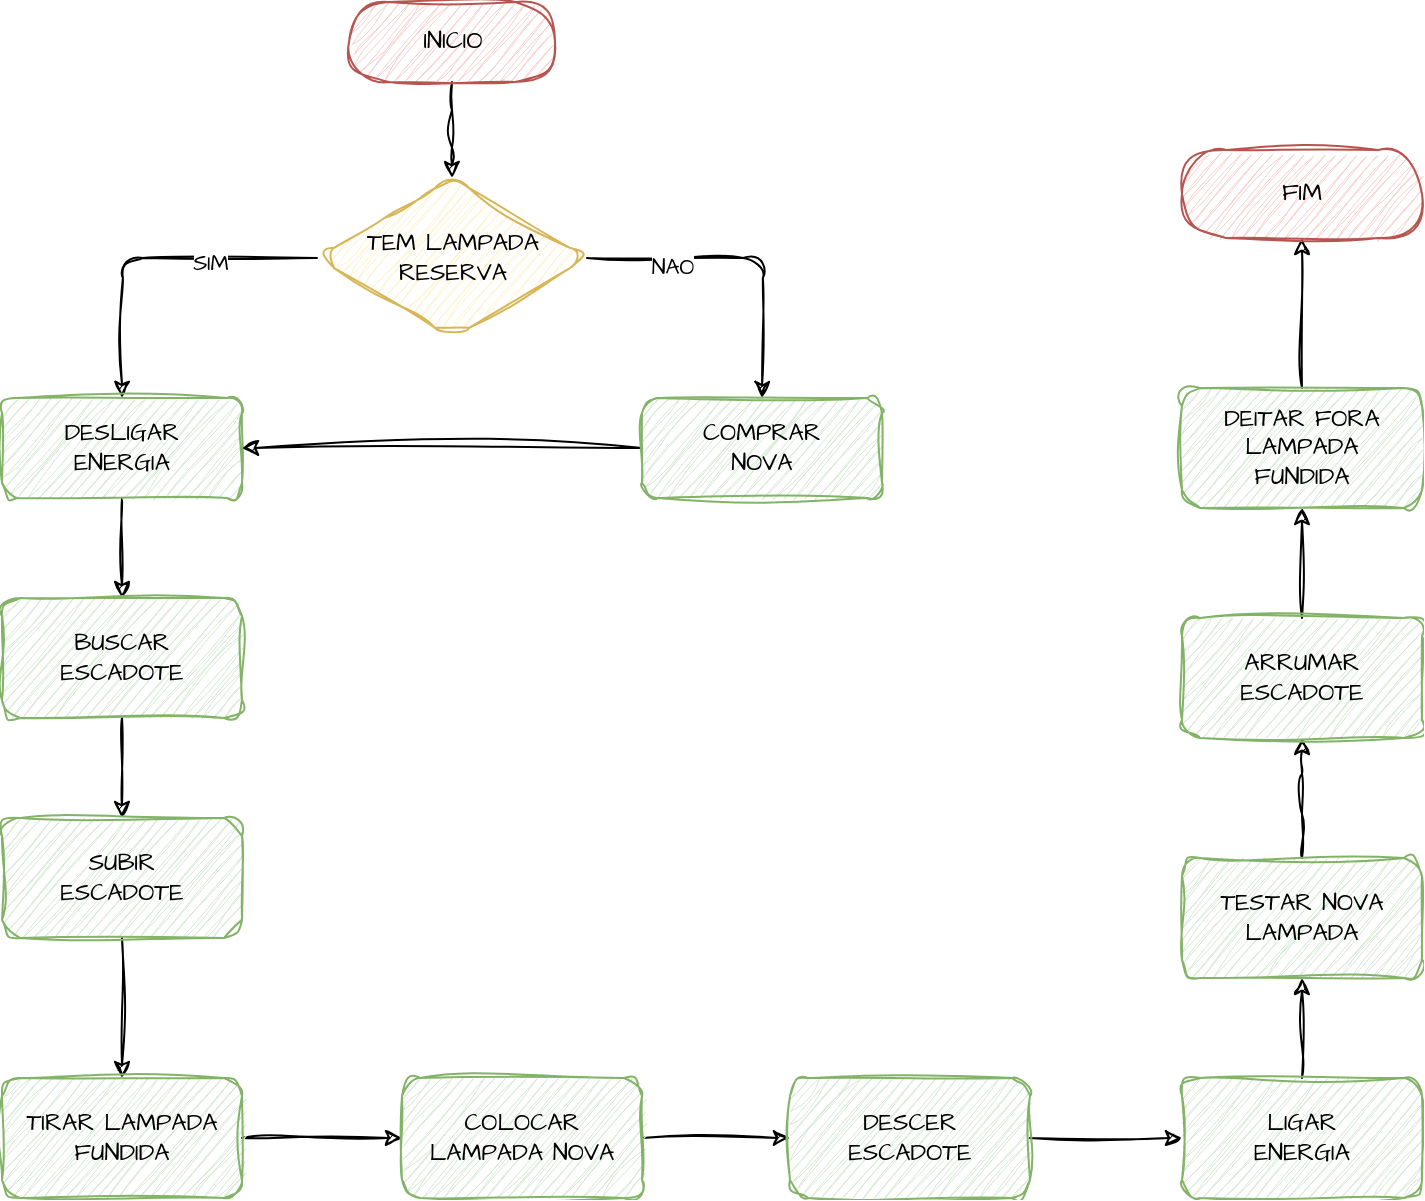 <mxfile version="24.0.7" type="device" pages="2">
  <diagram id="3MbVcxCJlUO6gwdXe_xb" name="exercicio_01">
    <mxGraphModel dx="2037" dy="777" grid="0" gridSize="10" guides="1" tooltips="1" connect="1" arrows="1" fold="1" page="1" pageScale="1" pageWidth="827" pageHeight="1169" math="0" shadow="0">
      <root>
        <mxCell id="0" />
        <mxCell id="1" parent="0" />
        <mxCell id="paWrOLZTndfC1H_Ywu74-3" style="edgeStyle=orthogonalEdgeStyle;rounded=1;sketch=1;hachureGap=4;jiggle=2;curveFitting=1;orthogonalLoop=1;jettySize=auto;html=1;fontFamily=Architects Daughter;fontSource=https%3A%2F%2Ffonts.googleapis.com%2Fcss%3Ffamily%3DArchitects%2BDaughter;" parent="1" source="paWrOLZTndfC1H_Ywu74-2" edge="1">
          <mxGeometry relative="1" as="geometry">
            <mxPoint x="272" y="172" as="targetPoint" />
          </mxGeometry>
        </mxCell>
        <mxCell id="paWrOLZTndfC1H_Ywu74-2" value="INICIO" style="rounded=1;whiteSpace=wrap;html=1;sketch=1;hachureGap=4;jiggle=2;curveFitting=1;fontFamily=Architects Daughter;fontSource=https%3A%2F%2Ffonts.googleapis.com%2Fcss%3Ffamily%3DArchitects%2BDaughter;fillColor=#f8cecc;strokeColor=#b85450;arcSize=50;" parent="1" vertex="1">
          <mxGeometry x="220.5" y="84" width="103" height="40" as="geometry" />
        </mxCell>
        <mxCell id="paWrOLZTndfC1H_Ywu74-6" style="edgeStyle=orthogonalEdgeStyle;rounded=1;sketch=1;hachureGap=4;jiggle=2;curveFitting=1;orthogonalLoop=1;jettySize=auto;html=1;fontFamily=Architects Daughter;fontSource=https%3A%2F%2Ffonts.googleapis.com%2Fcss%3Ffamily%3DArchitects%2BDaughter;" parent="1" source="paWrOLZTndfC1H_Ywu74-5" edge="1">
          <mxGeometry relative="1" as="geometry">
            <mxPoint x="107" y="282" as="targetPoint" />
          </mxGeometry>
        </mxCell>
        <mxCell id="paWrOLZTndfC1H_Ywu74-7" value="SIM" style="edgeLabel;html=1;align=center;verticalAlign=middle;resizable=0;points=[];sketch=1;hachureGap=4;jiggle=2;curveFitting=1;fontFamily=Architects Daughter;fontSource=https%3A%2F%2Ffonts.googleapis.com%2Fcss%3Ffamily%3DArchitects%2BDaughter;rounded=1;" parent="paWrOLZTndfC1H_Ywu74-6" vertex="1" connectable="0">
          <mxGeometry x="-0.359" y="2" relative="1" as="geometry">
            <mxPoint as="offset" />
          </mxGeometry>
        </mxCell>
        <mxCell id="paWrOLZTndfC1H_Ywu74-8" style="edgeStyle=orthogonalEdgeStyle;rounded=1;sketch=1;hachureGap=4;jiggle=2;curveFitting=1;orthogonalLoop=1;jettySize=auto;html=1;fontFamily=Architects Daughter;fontSource=https%3A%2F%2Ffonts.googleapis.com%2Fcss%3Ffamily%3DArchitects%2BDaughter;" parent="1" source="paWrOLZTndfC1H_Ywu74-5" edge="1">
          <mxGeometry relative="1" as="geometry">
            <mxPoint x="427" y="282" as="targetPoint" />
          </mxGeometry>
        </mxCell>
        <mxCell id="paWrOLZTndfC1H_Ywu74-9" value="NAO" style="edgeLabel;html=1;align=center;verticalAlign=middle;resizable=0;points=[];sketch=1;hachureGap=4;jiggle=2;curveFitting=1;fontFamily=Architects Daughter;fontSource=https%3A%2F%2Ffonts.googleapis.com%2Fcss%3Ffamily%3DArchitects%2BDaughter;rounded=1;" parent="paWrOLZTndfC1H_Ywu74-8" vertex="1" connectable="0">
          <mxGeometry x="-0.462" y="-4" relative="1" as="geometry">
            <mxPoint as="offset" />
          </mxGeometry>
        </mxCell>
        <mxCell id="paWrOLZTndfC1H_Ywu74-5" value="TEM LAMPADA&lt;div&gt;RESERVA&lt;/div&gt;" style="rhombus;whiteSpace=wrap;html=1;sketch=1;hachureGap=4;jiggle=2;curveFitting=1;fontFamily=Architects Daughter;fontSource=https%3A%2F%2Ffonts.googleapis.com%2Fcss%3Ffamily%3DArchitects%2BDaughter;fillColor=#fff2cc;strokeColor=#d6b656;rounded=1;" parent="1" vertex="1">
          <mxGeometry x="204.5" y="172" width="135" height="80" as="geometry" />
        </mxCell>
        <mxCell id="paWrOLZTndfC1H_Ywu74-13" style="edgeStyle=orthogonalEdgeStyle;rounded=1;sketch=1;hachureGap=4;jiggle=2;curveFitting=1;orthogonalLoop=1;jettySize=auto;html=1;entryX=0.5;entryY=0;entryDx=0;entryDy=0;fontFamily=Architects Daughter;fontSource=https%3A%2F%2Ffonts.googleapis.com%2Fcss%3Ffamily%3DArchitects%2BDaughter;" parent="1" source="paWrOLZTndfC1H_Ywu74-10" target="paWrOLZTndfC1H_Ywu74-12" edge="1">
          <mxGeometry relative="1" as="geometry" />
        </mxCell>
        <mxCell id="paWrOLZTndfC1H_Ywu74-10" value="DESLIGAR&lt;div&gt;ENERGIA&lt;/div&gt;" style="rounded=1;whiteSpace=wrap;html=1;sketch=1;hachureGap=4;jiggle=2;curveFitting=1;fontFamily=Architects Daughter;fontSource=https%3A%2F%2Ffonts.googleapis.com%2Fcss%3Ffamily%3DArchitects%2BDaughter;fillColor=#d5e8d4;strokeColor=#82b366;" parent="1" vertex="1">
          <mxGeometry x="47" y="282" width="120" height="50" as="geometry" />
        </mxCell>
        <mxCell id="paWrOLZTndfC1H_Ywu74-20" style="edgeStyle=orthogonalEdgeStyle;rounded=1;sketch=1;hachureGap=4;jiggle=2;curveFitting=1;orthogonalLoop=1;jettySize=auto;html=1;fontFamily=Architects Daughter;fontSource=https%3A%2F%2Ffonts.googleapis.com%2Fcss%3Ffamily%3DArchitects%2BDaughter;" parent="1" source="paWrOLZTndfC1H_Ywu74-11" target="paWrOLZTndfC1H_Ywu74-10" edge="1">
          <mxGeometry relative="1" as="geometry" />
        </mxCell>
        <mxCell id="paWrOLZTndfC1H_Ywu74-11" value="COMPRAR&lt;div&gt;NOVA&lt;/div&gt;" style="rounded=1;whiteSpace=wrap;html=1;sketch=1;hachureGap=4;jiggle=2;curveFitting=1;fontFamily=Architects Daughter;fontSource=https%3A%2F%2Ffonts.googleapis.com%2Fcss%3Ffamily%3DArchitects%2BDaughter;fillColor=#d5e8d4;strokeColor=#82b366;" parent="1" vertex="1">
          <mxGeometry x="367" y="282" width="120" height="50" as="geometry" />
        </mxCell>
        <mxCell id="paWrOLZTndfC1H_Ywu74-14" style="edgeStyle=orthogonalEdgeStyle;rounded=1;sketch=1;hachureGap=4;jiggle=2;curveFitting=1;orthogonalLoop=1;jettySize=auto;html=1;fontFamily=Architects Daughter;fontSource=https%3A%2F%2Ffonts.googleapis.com%2Fcss%3Ffamily%3DArchitects%2BDaughter;entryX=0.5;entryY=0;entryDx=0;entryDy=0;" parent="1" source="paWrOLZTndfC1H_Ywu74-12" target="paWrOLZTndfC1H_Ywu74-15" edge="1">
          <mxGeometry relative="1" as="geometry">
            <mxPoint x="257" y="412" as="targetPoint" />
          </mxGeometry>
        </mxCell>
        <mxCell id="paWrOLZTndfC1H_Ywu74-12" value="BUSCAR&lt;div&gt;ESCADOTE&lt;/div&gt;" style="rounded=1;whiteSpace=wrap;html=1;sketch=1;hachureGap=4;jiggle=2;curveFitting=1;fontFamily=Architects Daughter;fontSource=https%3A%2F%2Ffonts.googleapis.com%2Fcss%3Ffamily%3DArchitects%2BDaughter;fillColor=#d5e8d4;strokeColor=#82b366;" parent="1" vertex="1">
          <mxGeometry x="47" y="382" width="120" height="60" as="geometry" />
        </mxCell>
        <mxCell id="0mIyokHbk06-s6VPJuHH-2" style="edgeStyle=orthogonalEdgeStyle;rounded=1;sketch=1;hachureGap=4;jiggle=2;curveFitting=1;orthogonalLoop=1;jettySize=auto;html=1;exitX=0.5;exitY=1;exitDx=0;exitDy=0;fontFamily=Architects Daughter;fontSource=https%3A%2F%2Ffonts.googleapis.com%2Fcss%3Ffamily%3DArchitects%2BDaughter;" parent="1" source="paWrOLZTndfC1H_Ywu74-15" target="paWrOLZTndfC1H_Ywu74-17" edge="1">
          <mxGeometry relative="1" as="geometry" />
        </mxCell>
        <mxCell id="paWrOLZTndfC1H_Ywu74-15" value="SUBIR&lt;div&gt;ESCADOTE&lt;/div&gt;" style="rounded=1;whiteSpace=wrap;html=1;sketch=1;hachureGap=4;jiggle=2;curveFitting=1;fontFamily=Architects Daughter;fontSource=https%3A%2F%2Ffonts.googleapis.com%2Fcss%3Ffamily%3DArchitects%2BDaughter;fillColor=#d5e8d4;strokeColor=#82b366;" parent="1" vertex="1">
          <mxGeometry x="47" y="492" width="120" height="60" as="geometry" />
        </mxCell>
        <mxCell id="paWrOLZTndfC1H_Ywu74-21" style="edgeStyle=orthogonalEdgeStyle;rounded=1;sketch=1;hachureGap=4;jiggle=2;curveFitting=1;orthogonalLoop=1;jettySize=auto;html=1;entryX=0;entryY=0.5;entryDx=0;entryDy=0;fontFamily=Architects Daughter;fontSource=https%3A%2F%2Ffonts.googleapis.com%2Fcss%3Ffamily%3DArchitects%2BDaughter;" parent="1" source="paWrOLZTndfC1H_Ywu74-17" target="paWrOLZTndfC1H_Ywu74-19" edge="1">
          <mxGeometry relative="1" as="geometry" />
        </mxCell>
        <mxCell id="paWrOLZTndfC1H_Ywu74-17" value="TIRAR LAMPADA&lt;div&gt;FUNDIDA&lt;/div&gt;" style="rounded=1;whiteSpace=wrap;html=1;sketch=1;hachureGap=4;jiggle=2;curveFitting=1;fontFamily=Architects Daughter;fontSource=https%3A%2F%2Ffonts.googleapis.com%2Fcss%3Ffamily%3DArchitects%2BDaughter;fillColor=#d5e8d4;strokeColor=#82b366;" parent="1" vertex="1">
          <mxGeometry x="47" y="622" width="120" height="60" as="geometry" />
        </mxCell>
        <mxCell id="paWrOLZTndfC1H_Ywu74-24" style="edgeStyle=orthogonalEdgeStyle;rounded=1;sketch=1;hachureGap=4;jiggle=2;curveFitting=1;orthogonalLoop=1;jettySize=auto;html=1;exitX=1;exitY=0.5;exitDx=0;exitDy=0;fontFamily=Architects Daughter;fontSource=https%3A%2F%2Ffonts.googleapis.com%2Fcss%3Ffamily%3DArchitects%2BDaughter;" parent="1" source="paWrOLZTndfC1H_Ywu74-19" target="paWrOLZTndfC1H_Ywu74-23" edge="1">
          <mxGeometry relative="1" as="geometry" />
        </mxCell>
        <mxCell id="paWrOLZTndfC1H_Ywu74-19" value="COLOCAR&lt;div&gt;LAMPADA NOVA&lt;/div&gt;" style="rounded=1;whiteSpace=wrap;html=1;sketch=1;hachureGap=4;jiggle=2;curveFitting=1;fontFamily=Architects Daughter;fontSource=https%3A%2F%2Ffonts.googleapis.com%2Fcss%3Ffamily%3DArchitects%2BDaughter;fillColor=#d5e8d4;strokeColor=#82b366;" parent="1" vertex="1">
          <mxGeometry x="247" y="622" width="120" height="60" as="geometry" />
        </mxCell>
        <mxCell id="paWrOLZTndfC1H_Ywu74-26" value="" style="edgeStyle=orthogonalEdgeStyle;rounded=1;sketch=1;hachureGap=4;jiggle=2;curveFitting=1;orthogonalLoop=1;jettySize=auto;html=1;fontFamily=Architects Daughter;fontSource=https%3A%2F%2Ffonts.googleapis.com%2Fcss%3Ffamily%3DArchitects%2BDaughter;" parent="1" source="paWrOLZTndfC1H_Ywu74-23" target="paWrOLZTndfC1H_Ywu74-25" edge="1">
          <mxGeometry relative="1" as="geometry" />
        </mxCell>
        <mxCell id="paWrOLZTndfC1H_Ywu74-23" value="DESCER&lt;div&gt;ESCADOTE&lt;/div&gt;" style="rounded=1;whiteSpace=wrap;html=1;sketch=1;hachureGap=4;jiggle=2;curveFitting=1;fontFamily=Architects Daughter;fontSource=https%3A%2F%2Ffonts.googleapis.com%2Fcss%3Ffamily%3DArchitects%2BDaughter;fillColor=#d5e8d4;strokeColor=#82b366;" parent="1" vertex="1">
          <mxGeometry x="441" y="622" width="120" height="60" as="geometry" />
        </mxCell>
        <mxCell id="paWrOLZTndfC1H_Ywu74-30" value="" style="edgeStyle=orthogonalEdgeStyle;rounded=1;sketch=1;hachureGap=4;jiggle=2;curveFitting=1;orthogonalLoop=1;jettySize=auto;html=1;fontFamily=Architects Daughter;fontSource=https%3A%2F%2Ffonts.googleapis.com%2Fcss%3Ffamily%3DArchitects%2BDaughter;" parent="1" source="paWrOLZTndfC1H_Ywu74-25" target="paWrOLZTndfC1H_Ywu74-29" edge="1">
          <mxGeometry relative="1" as="geometry" />
        </mxCell>
        <mxCell id="paWrOLZTndfC1H_Ywu74-25" value="LIGAR&lt;div&gt;ENERGIA&lt;/div&gt;" style="rounded=1;whiteSpace=wrap;html=1;sketch=1;hachureGap=4;jiggle=2;curveFitting=1;fontFamily=Architects Daughter;fontSource=https%3A%2F%2Ffonts.googleapis.com%2Fcss%3Ffamily%3DArchitects%2BDaughter;fillColor=#d5e8d4;strokeColor=#82b366;" parent="1" vertex="1">
          <mxGeometry x="637" y="622" width="120" height="60" as="geometry" />
        </mxCell>
        <mxCell id="paWrOLZTndfC1H_Ywu74-32" value="" style="edgeStyle=orthogonalEdgeStyle;rounded=1;sketch=1;hachureGap=4;jiggle=2;curveFitting=1;orthogonalLoop=1;jettySize=auto;html=1;fontFamily=Architects Daughter;fontSource=https%3A%2F%2Ffonts.googleapis.com%2Fcss%3Ffamily%3DArchitects%2BDaughter;" parent="1" source="paWrOLZTndfC1H_Ywu74-29" target="paWrOLZTndfC1H_Ywu74-31" edge="1">
          <mxGeometry relative="1" as="geometry">
            <Array as="points">
              <mxPoint x="697" y="480" />
              <mxPoint x="697" y="480" />
            </Array>
          </mxGeometry>
        </mxCell>
        <mxCell id="paWrOLZTndfC1H_Ywu74-29" value="TESTAR NOVA&lt;div&gt;LAMPADA&lt;/div&gt;" style="rounded=1;whiteSpace=wrap;html=1;fontFamily=Architects Daughter;sketch=1;hachureGap=4;jiggle=2;curveFitting=1;fontSource=https%3A%2F%2Ffonts.googleapis.com%2Fcss%3Ffamily%3DArchitects%2BDaughter;fillColor=#d5e8d4;strokeColor=#82b366;" parent="1" vertex="1">
          <mxGeometry x="637" y="512" width="120" height="60" as="geometry" />
        </mxCell>
        <mxCell id="paWrOLZTndfC1H_Ywu74-34" value="" style="edgeStyle=orthogonalEdgeStyle;rounded=1;sketch=1;hachureGap=4;jiggle=2;curveFitting=1;orthogonalLoop=1;jettySize=auto;html=1;fontFamily=Architects Daughter;fontSource=https%3A%2F%2Ffonts.googleapis.com%2Fcss%3Ffamily%3DArchitects%2BDaughter;" parent="1" source="paWrOLZTndfC1H_Ywu74-31" target="paWrOLZTndfC1H_Ywu74-33" edge="1">
          <mxGeometry relative="1" as="geometry" />
        </mxCell>
        <mxCell id="paWrOLZTndfC1H_Ywu74-31" value="ARRUMAR&lt;div&gt;ESCADOTE&lt;/div&gt;" style="whiteSpace=wrap;html=1;fontFamily=Architects Daughter;rounded=1;sketch=1;hachureGap=4;jiggle=2;curveFitting=1;fontSource=https%3A%2F%2Ffonts.googleapis.com%2Fcss%3Ffamily%3DArchitects%2BDaughter;fillColor=#d5e8d4;strokeColor=#82b366;" parent="1" vertex="1">
          <mxGeometry x="637" y="392" width="120" height="60" as="geometry" />
        </mxCell>
        <mxCell id="IjfNEAZrgRa_BTIZ04Cw-1" style="edgeStyle=orthogonalEdgeStyle;rounded=1;sketch=1;hachureGap=4;jiggle=2;curveFitting=1;orthogonalLoop=1;jettySize=auto;html=1;exitX=0.5;exitY=0;exitDx=0;exitDy=0;fontFamily=Architects Daughter;fontSource=https%3A%2F%2Ffonts.googleapis.com%2Fcss%3Ffamily%3DArchitects%2BDaughter;" edge="1" parent="1" source="paWrOLZTndfC1H_Ywu74-33" target="paWrOLZTndfC1H_Ywu74-37">
          <mxGeometry relative="1" as="geometry" />
        </mxCell>
        <mxCell id="paWrOLZTndfC1H_Ywu74-33" value="DEITAR FORA&lt;div&gt;LAMPADA&lt;/div&gt;&lt;div&gt;FUNDIDA&lt;/div&gt;" style="whiteSpace=wrap;html=1;fontFamily=Architects Daughter;rounded=1;sketch=1;hachureGap=4;jiggle=2;curveFitting=1;fontSource=https%3A%2F%2Ffonts.googleapis.com%2Fcss%3Ffamily%3DArchitects%2BDaughter;fillColor=#d5e8d4;strokeColor=#82b366;" parent="1" vertex="1">
          <mxGeometry x="637" y="277" width="120" height="60" as="geometry" />
        </mxCell>
        <mxCell id="paWrOLZTndfC1H_Ywu74-37" value="FIM" style="rounded=1;whiteSpace=wrap;html=1;sketch=1;hachureGap=4;jiggle=2;curveFitting=1;fontFamily=Architects Daughter;fontSource=https%3A%2F%2Ffonts.googleapis.com%2Fcss%3Ffamily%3DArchitects%2BDaughter;fillColor=#f8cecc;strokeColor=#b85450;arcSize=50;" parent="1" vertex="1">
          <mxGeometry x="637" y="158" width="120" height="44" as="geometry" />
        </mxCell>
      </root>
    </mxGraphModel>
  </diagram>
  <diagram id="XmmUoNvX_PmAjyYb0jQH" name="exercicio_02">
    <mxGraphModel dx="2569" dy="980" grid="0" gridSize="10" guides="1" tooltips="1" connect="1" arrows="1" fold="1" page="1" pageScale="1" pageWidth="827" pageHeight="1169" math="0" shadow="0">
      <root>
        <mxCell id="0" />
        <mxCell id="1" parent="0" />
        <mxCell id="_GzNo9FBvQcogXfoFiyK-5" value="" style="edgeStyle=orthogonalEdgeStyle;rounded=1;sketch=1;hachureGap=4;jiggle=2;curveFitting=1;orthogonalLoop=1;jettySize=auto;html=1;fontFamily=Architects Daughter;fontSource=https%3A%2F%2Ffonts.googleapis.com%2Fcss%3Ffamily%3DArchitects%2BDaughter;" parent="1" source="_GzNo9FBvQcogXfoFiyK-1" edge="1">
          <mxGeometry relative="1" as="geometry">
            <mxPoint x="295" y="130" as="targetPoint" />
          </mxGeometry>
        </mxCell>
        <mxCell id="_GzNo9FBvQcogXfoFiyK-1" value="INICIO" style="rounded=1;whiteSpace=wrap;html=1;sketch=1;hachureGap=4;jiggle=2;curveFitting=1;fontFamily=Architects Daughter;fontSource=https%3A%2F%2Ffonts.googleapis.com%2Fcss%3Ffamily%3DArchitects%2BDaughter;fillColor=#f8cecc;strokeColor=#b85450;arcSize=50;" parent="1" vertex="1">
          <mxGeometry x="240" y="37" width="110" height="40" as="geometry" />
        </mxCell>
        <mxCell id="_GzNo9FBvQcogXfoFiyK-9" value="SIM" style="edgeStyle=orthogonalEdgeStyle;rounded=1;sketch=1;hachureGap=4;jiggle=2;curveFitting=1;orthogonalLoop=1;jettySize=auto;html=1;fontFamily=Architects Daughter;fontSource=https%3A%2F%2Ffonts.googleapis.com%2Fcss%3Ffamily%3DArchitects%2BDaughter;entryX=0;entryY=0.5;entryDx=0;entryDy=0;" parent="1" source="_GzNo9FBvQcogXfoFiyK-8" target="_GzNo9FBvQcogXfoFiyK-11" edge="1">
          <mxGeometry relative="1" as="geometry">
            <mxPoint x="435" y="170" as="targetPoint" />
          </mxGeometry>
        </mxCell>
        <mxCell id="_GzNo9FBvQcogXfoFiyK-13" style="edgeStyle=orthogonalEdgeStyle;rounded=1;sketch=1;hachureGap=4;jiggle=2;curveFitting=1;orthogonalLoop=1;jettySize=auto;html=1;entryX=1;entryY=0.5;entryDx=0;entryDy=0;fontFamily=Architects Daughter;fontSource=https%3A%2F%2Ffonts.googleapis.com%2Fcss%3Ffamily%3DArchitects%2BDaughter;" parent="1" source="_GzNo9FBvQcogXfoFiyK-8" target="_GzNo9FBvQcogXfoFiyK-12" edge="1">
          <mxGeometry relative="1" as="geometry" />
        </mxCell>
        <mxCell id="4kRzNof8J38qY-cIhRUl-1" value="NAO" style="edgeLabel;html=1;align=center;verticalAlign=middle;resizable=0;points=[];sketch=1;hachureGap=4;jiggle=2;curveFitting=1;fontFamily=Architects Daughter;fontSource=https%3A%2F%2Ffonts.googleapis.com%2Fcss%3Ffamily%3DArchitects%2BDaughter;rounded=1;" parent="_GzNo9FBvQcogXfoFiyK-13" vertex="1" connectable="0">
          <mxGeometry x="-0.062" y="-1" relative="1" as="geometry">
            <mxPoint as="offset" />
          </mxGeometry>
        </mxCell>
        <mxCell id="_GzNo9FBvQcogXfoFiyK-8" value="JA ESCOLHEU&lt;div&gt;RESTAURANTE?&lt;/div&gt;" style="rhombus;whiteSpace=wrap;html=1;sketch=1;hachureGap=4;jiggle=2;curveFitting=1;fontFamily=Architects Daughter;fontSource=https%3A%2F%2Ffonts.googleapis.com%2Fcss%3Ffamily%3DArchitects%2BDaughter;fillColor=#fff2cc;strokeColor=#d6b656;rounded=1;" parent="1" vertex="1">
          <mxGeometry x="230" y="130" width="130" height="80" as="geometry" />
        </mxCell>
        <mxCell id="_GzNo9FBvQcogXfoFiyK-19" style="edgeStyle=orthogonalEdgeStyle;rounded=1;sketch=1;hachureGap=4;jiggle=2;curveFitting=1;orthogonalLoop=1;jettySize=auto;html=1;fontFamily=Architects Daughter;fontSource=https%3A%2F%2Ffonts.googleapis.com%2Fcss%3Ffamily%3DArchitects%2BDaughter;" parent="1" source="_GzNo9FBvQcogXfoFiyK-11" edge="1">
          <mxGeometry relative="1" as="geometry">
            <mxPoint x="470" y="250" as="targetPoint" />
            <Array as="points">
              <mxPoint x="470" y="225" />
              <mxPoint x="471" y="225" />
              <mxPoint x="471" y="250" />
            </Array>
          </mxGeometry>
        </mxCell>
        <mxCell id="_GzNo9FBvQcogXfoFiyK-11" value="&lt;div&gt;LIGAR PARA&lt;/div&gt;RESERVAR" style="rounded=1;whiteSpace=wrap;html=1;sketch=1;hachureGap=4;jiggle=2;curveFitting=1;fontFamily=Architects Daughter;fontSource=https%3A%2F%2Ffonts.googleapis.com%2Fcss%3Ffamily%3DArchitects%2BDaughter;fillColor=#d5e8d4;strokeColor=#82b366;" parent="1" vertex="1">
          <mxGeometry x="430" y="140" width="80" height="60" as="geometry" />
        </mxCell>
        <mxCell id="kRoRPHpwjcs9t3vR4MQt-3" style="edgeStyle=orthogonalEdgeStyle;rounded=1;sketch=1;hachureGap=4;jiggle=2;curveFitting=1;orthogonalLoop=1;jettySize=auto;html=1;fontFamily=Architects Daughter;fontSource=https%3A%2F%2Ffonts.googleapis.com%2Fcss%3Ffamily%3DArchitects%2BDaughter;entryX=0;entryY=0;entryDx=0;entryDy=0;" edge="1" parent="1" source="_GzNo9FBvQcogXfoFiyK-12" target="_GzNo9FBvQcogXfoFiyK-8">
          <mxGeometry relative="1" as="geometry">
            <mxPoint x="120" y="45.879" as="targetPoint" />
            <Array as="points">
              <mxPoint x="120" y="109" />
              <mxPoint x="262" y="109" />
            </Array>
          </mxGeometry>
        </mxCell>
        <mxCell id="_GzNo9FBvQcogXfoFiyK-12" value="ESCOLHER" style="rounded=1;whiteSpace=wrap;html=1;sketch=1;hachureGap=4;jiggle=2;curveFitting=1;fontFamily=Architects Daughter;fontSource=https%3A%2F%2Ffonts.googleapis.com%2Fcss%3Ffamily%3DArchitects%2BDaughter;fillColor=#d5e8d4;strokeColor=#82b366;" parent="1" vertex="1">
          <mxGeometry x="80" y="145" width="80" height="50" as="geometry" />
        </mxCell>
        <mxCell id="_GzNo9FBvQcogXfoFiyK-21" value="SIM" style="edgeStyle=orthogonalEdgeStyle;rounded=1;sketch=1;hachureGap=4;jiggle=2;curveFitting=1;orthogonalLoop=1;jettySize=auto;html=1;fontFamily=Architects Daughter;fontSource=https%3A%2F%2Ffonts.googleapis.com%2Fcss%3Ffamily%3DArchitects%2BDaughter;entryX=0.5;entryY=0;entryDx=0;entryDy=0;" parent="1" source="_GzNo9FBvQcogXfoFiyK-18" target="B6WffCttcx-gDeWKShct-5" edge="1">
          <mxGeometry relative="1" as="geometry">
            <mxPoint x="671" y="354" as="targetPoint" />
          </mxGeometry>
        </mxCell>
        <mxCell id="_GzNo9FBvQcogXfoFiyK-27" value="" style="edgeStyle=orthogonalEdgeStyle;rounded=1;sketch=1;hachureGap=4;jiggle=2;curveFitting=1;orthogonalLoop=1;jettySize=auto;html=1;fontFamily=Architects Daughter;fontSource=https%3A%2F%2Ffonts.googleapis.com%2Fcss%3Ffamily%3DArchitects%2BDaughter;" parent="1" source="_GzNo9FBvQcogXfoFiyK-18" target="_GzNo9FBvQcogXfoFiyK-26" edge="1">
          <mxGeometry relative="1" as="geometry" />
        </mxCell>
        <mxCell id="B6WffCttcx-gDeWKShct-4" value="NAO" style="edgeLabel;html=1;align=center;verticalAlign=middle;resizable=0;points=[];sketch=1;hachureGap=4;jiggle=2;curveFitting=1;fontFamily=Architects Daughter;fontSource=https%3A%2F%2Ffonts.googleapis.com%2Fcss%3Ffamily%3DArchitects%2BDaughter;rounded=1;" parent="_GzNo9FBvQcogXfoFiyK-27" vertex="1" connectable="0">
          <mxGeometry x="-0.221" y="2" relative="1" as="geometry">
            <mxPoint as="offset" />
          </mxGeometry>
        </mxCell>
        <mxCell id="_GzNo9FBvQcogXfoFiyK-18" value="CONSEGUIU&lt;div&gt;RESERVA?&lt;/div&gt;" style="rhombus;whiteSpace=wrap;html=1;sketch=1;hachureGap=4;jiggle=2;curveFitting=1;fontFamily=Architects Daughter;fontSource=https%3A%2F%2Ffonts.googleapis.com%2Fcss%3Ffamily%3DArchitects%2BDaughter;fillColor=#fff2cc;strokeColor=#d6b656;rounded=1;" parent="1" vertex="1">
          <mxGeometry x="420" y="250" width="100" height="80" as="geometry" />
        </mxCell>
        <mxCell id="_GzNo9FBvQcogXfoFiyK-28" style="edgeStyle=orthogonalEdgeStyle;rounded=1;sketch=1;hachureGap=4;jiggle=2;curveFitting=1;orthogonalLoop=1;jettySize=auto;html=1;entryX=0.5;entryY=1;entryDx=0;entryDy=0;fontFamily=Architects Daughter;fontSource=https%3A%2F%2Ffonts.googleapis.com%2Fcss%3Ffamily%3DArchitects%2BDaughter;" parent="1" source="_GzNo9FBvQcogXfoFiyK-26" target="_GzNo9FBvQcogXfoFiyK-8" edge="1">
          <mxGeometry relative="1" as="geometry">
            <Array as="points">
              <mxPoint x="295" y="229" />
              <mxPoint x="295" y="229" />
            </Array>
          </mxGeometry>
        </mxCell>
        <mxCell id="_GzNo9FBvQcogXfoFiyK-26" value="PROCURAR&lt;div&gt;OUTRO RESTAURANTE&lt;/div&gt;" style="whiteSpace=wrap;html=1;fontFamily=Architects Daughter;sketch=1;hachureGap=4;jiggle=2;curveFitting=1;fontSource=https%3A%2F%2Ffonts.googleapis.com%2Fcss%3Ffamily%3DArchitects%2BDaughter;fillColor=#d5e8d4;strokeColor=#82b366;rounded=1;" parent="1" vertex="1">
          <mxGeometry x="235" y="260" width="120" height="60" as="geometry" />
        </mxCell>
        <mxCell id="_GzNo9FBvQcogXfoFiyK-51" style="edgeStyle=orthogonalEdgeStyle;rounded=1;sketch=1;hachureGap=4;jiggle=2;curveFitting=1;orthogonalLoop=1;jettySize=auto;html=1;exitX=1;exitY=0.5;exitDx=0;exitDy=0;entryX=0;entryY=0.5;entryDx=0;entryDy=0;fontFamily=Architects Daughter;fontSource=https%3A%2F%2Ffonts.googleapis.com%2Fcss%3Ffamily%3DArchitects%2BDaughter;" parent="1" source="_GzNo9FBvQcogXfoFiyK-31" target="_GzNo9FBvQcogXfoFiyK-50" edge="1">
          <mxGeometry relative="1" as="geometry" />
        </mxCell>
        <mxCell id="_GzNo9FBvQcogXfoFiyK-52" value="NAO" style="edgeLabel;html=1;align=center;verticalAlign=middle;resizable=0;points=[];sketch=1;hachureGap=4;jiggle=2;curveFitting=1;fontFamily=Architects Daughter;fontSource=https%3A%2F%2Ffonts.googleapis.com%2Fcss%3Ffamily%3DArchitects%2BDaughter;rounded=1;" parent="_GzNo9FBvQcogXfoFiyK-51" vertex="1" connectable="0">
          <mxGeometry x="-0.1" relative="1" as="geometry">
            <mxPoint as="offset" />
          </mxGeometry>
        </mxCell>
        <mxCell id="_GzNo9FBvQcogXfoFiyK-56" style="edgeStyle=orthogonalEdgeStyle;rounded=1;sketch=1;hachureGap=4;jiggle=2;curveFitting=1;orthogonalLoop=1;jettySize=auto;html=1;exitX=0;exitY=0.5;exitDx=0;exitDy=0;fontFamily=Architects Daughter;fontSource=https%3A%2F%2Ffonts.googleapis.com%2Fcss%3Ffamily%3DArchitects%2BDaughter;entryX=0.5;entryY=0;entryDx=0;entryDy=0;" parent="1" source="_GzNo9FBvQcogXfoFiyK-31" edge="1" target="_GzNo9FBvQcogXfoFiyK-32">
          <mxGeometry relative="1" as="geometry">
            <mxPoint x="266.5" y="613" as="targetPoint" />
          </mxGeometry>
        </mxCell>
        <mxCell id="_GzNo9FBvQcogXfoFiyK-58" value="SIM" style="edgeLabel;html=1;align=center;verticalAlign=middle;resizable=0;points=[];sketch=1;hachureGap=4;jiggle=2;curveFitting=1;fontFamily=Architects Daughter;fontSource=https%3A%2F%2Ffonts.googleapis.com%2Fcss%3Ffamily%3DArchitects%2BDaughter;rounded=1;" parent="_GzNo9FBvQcogXfoFiyK-56" vertex="1" connectable="0">
          <mxGeometry x="-0.326" y="-3" relative="1" as="geometry">
            <mxPoint as="offset" />
          </mxGeometry>
        </mxCell>
        <mxCell id="_GzNo9FBvQcogXfoFiyK-31" value="CHEGOU&lt;div&gt;AO&amp;nbsp;&lt;/div&gt;&lt;div&gt;RESTAURANTE&lt;/div&gt;" style="rhombus;whiteSpace=wrap;html=1;sketch=1;hachureGap=4;jiggle=2;curveFitting=1;fontFamily=Architects Daughter;fontSource=https%3A%2F%2Ffonts.googleapis.com%2Fcss%3Ffamily%3DArchitects%2BDaughter;fillColor=#fff2cc;strokeColor=#d6b656;rounded=1;" parent="1" vertex="1">
          <mxGeometry x="396.75" y="498" width="146.5" height="100" as="geometry" />
        </mxCell>
        <mxCell id="_GzNo9FBvQcogXfoFiyK-42" style="edgeStyle=orthogonalEdgeStyle;rounded=1;sketch=1;hachureGap=4;jiggle=2;curveFitting=1;orthogonalLoop=1;jettySize=auto;html=1;entryX=0.5;entryY=0;entryDx=0;entryDy=0;fontFamily=Architects Daughter;fontSource=https%3A%2F%2Ffonts.googleapis.com%2Fcss%3Ffamily%3DArchitects%2BDaughter;" parent="1" source="_GzNo9FBvQcogXfoFiyK-32" target="_GzNo9FBvQcogXfoFiyK-39" edge="1">
          <mxGeometry relative="1" as="geometry" />
        </mxCell>
        <mxCell id="_GzNo9FBvQcogXfoFiyK-32" value="FAZER&lt;div&gt;PEDIDO&lt;/div&gt;" style="rounded=1;whiteSpace=wrap;html=1;sketch=1;hachureGap=4;jiggle=2;curveFitting=1;fontFamily=Architects Daughter;fontSource=https%3A%2F%2Ffonts.googleapis.com%2Fcss%3Ffamily%3DArchitects%2BDaughter;fillColor=#d5e8d4;strokeColor=#82b366;" parent="1" vertex="1">
          <mxGeometry x="216" y="636" width="95" height="60" as="geometry" />
        </mxCell>
        <mxCell id="_GzNo9FBvQcogXfoFiyK-41" style="edgeStyle=orthogonalEdgeStyle;rounded=1;sketch=1;hachureGap=4;jiggle=2;curveFitting=1;orthogonalLoop=1;jettySize=auto;html=1;entryX=0.5;entryY=0;entryDx=0;entryDy=0;fontFamily=Architects Daughter;fontSource=https%3A%2F%2Ffonts.googleapis.com%2Fcss%3Ffamily%3DArchitects%2BDaughter;" parent="1" source="_GzNo9FBvQcogXfoFiyK-39" target="_GzNo9FBvQcogXfoFiyK-40" edge="1">
          <mxGeometry relative="1" as="geometry" />
        </mxCell>
        <mxCell id="_GzNo9FBvQcogXfoFiyK-39" value="AGUARDAR" style="rounded=1;whiteSpace=wrap;html=1;sketch=1;hachureGap=4;jiggle=2;curveFitting=1;fontFamily=Architects Daughter;fontSource=https%3A%2F%2Ffonts.googleapis.com%2Fcss%3Ffamily%3DArchitects%2BDaughter;fillColor=#d5e8d4;strokeColor=#82b366;" parent="1" vertex="1">
          <mxGeometry x="214" y="763" width="99" height="50" as="geometry" />
        </mxCell>
        <mxCell id="_GzNo9FBvQcogXfoFiyK-57" style="edgeStyle=orthogonalEdgeStyle;rounded=1;sketch=1;hachureGap=4;jiggle=2;curveFitting=1;orthogonalLoop=1;jettySize=auto;html=1;entryX=0;entryY=0.5;entryDx=0;entryDy=0;fontFamily=Architects Daughter;fontSource=https%3A%2F%2Ffonts.googleapis.com%2Fcss%3Ffamily%3DArchitects%2BDaughter;" parent="1" source="_GzNo9FBvQcogXfoFiyK-40" target="_GzNo9FBvQcogXfoFiyK-44" edge="1">
          <mxGeometry relative="1" as="geometry">
            <Array as="points">
              <mxPoint x="382" y="946" />
              <mxPoint x="382" y="946" />
            </Array>
          </mxGeometry>
        </mxCell>
        <mxCell id="_GzNo9FBvQcogXfoFiyK-40" value="COMER" style="rounded=1;whiteSpace=wrap;html=1;sketch=1;hachureGap=4;jiggle=2;curveFitting=1;fontFamily=Architects Daughter;fontSource=https%3A%2F%2Ffonts.googleapis.com%2Fcss%3Ffamily%3DArchitects%2BDaughter;fillColor=#d5e8d4;strokeColor=#82b366;" parent="1" vertex="1">
          <mxGeometry x="209" y="916" width="109" height="60" as="geometry" />
        </mxCell>
        <mxCell id="B6WffCttcx-gDeWKShct-8" style="edgeStyle=orthogonalEdgeStyle;rounded=1;sketch=1;hachureGap=4;jiggle=2;curveFitting=1;orthogonalLoop=1;jettySize=auto;html=1;entryX=0;entryY=0.5;entryDx=0;entryDy=0;fontFamily=Architects Daughter;fontSource=https%3A%2F%2Ffonts.googleapis.com%2Fcss%3Ffamily%3DArchitects%2BDaughter;" parent="1" source="_GzNo9FBvQcogXfoFiyK-44" target="_GzNo9FBvQcogXfoFiyK-45" edge="1">
          <mxGeometry relative="1" as="geometry" />
        </mxCell>
        <mxCell id="_GzNo9FBvQcogXfoFiyK-44" value="PEDIR A CONTA" style="rounded=1;whiteSpace=wrap;html=1;sketch=1;hachureGap=4;jiggle=2;curveFitting=1;fontFamily=Architects Daughter;fontSource=https%3A%2F%2Ffonts.googleapis.com%2Fcss%3Ffamily%3DArchitects%2BDaughter;fillColor=#d5e8d4;strokeColor=#82b366;" parent="1" vertex="1">
          <mxGeometry x="426" y="916" width="109" height="60" as="geometry" />
        </mxCell>
        <mxCell id="OzAgEhUMt6S-kKPjDcjl-2" style="edgeStyle=orthogonalEdgeStyle;rounded=1;sketch=1;hachureGap=4;jiggle=2;curveFitting=1;orthogonalLoop=1;jettySize=auto;html=1;entryX=0.5;entryY=1;entryDx=0;entryDy=0;fontFamily=Architects Daughter;fontSource=https%3A%2F%2Ffonts.googleapis.com%2Fcss%3Ffamily%3DArchitects%2BDaughter;" edge="1" parent="1" source="_GzNo9FBvQcogXfoFiyK-45" target="_GzNo9FBvQcogXfoFiyK-48">
          <mxGeometry relative="1" as="geometry" />
        </mxCell>
        <mxCell id="_GzNo9FBvQcogXfoFiyK-45" value="PAGAR" style="rounded=1;whiteSpace=wrap;html=1;sketch=1;hachureGap=4;jiggle=2;curveFitting=1;fontFamily=Architects Daughter;fontSource=https%3A%2F%2Ffonts.googleapis.com%2Fcss%3Ffamily%3DArchitects%2BDaughter;fillColor=#d5e8d4;strokeColor=#82b366;" parent="1" vertex="1">
          <mxGeometry x="616" y="916" width="109" height="60" as="geometry" />
        </mxCell>
        <mxCell id="_GzNo9FBvQcogXfoFiyK-48" value="FIM" style="rounded=1;whiteSpace=wrap;html=1;sketch=1;hachureGap=4;jiggle=2;curveFitting=1;fontFamily=Architects Daughter;fontSource=https%3A%2F%2Ffonts.googleapis.com%2Fcss%3Ffamily%3DArchitects%2BDaughter;fillColor=#f8cecc;strokeColor=#b85450;arcSize=48;" parent="1" vertex="1">
          <mxGeometry x="616" y="773" width="109" height="46" as="geometry" />
        </mxCell>
        <mxCell id="_GzNo9FBvQcogXfoFiyK-55" style="edgeStyle=orthogonalEdgeStyle;rounded=1;sketch=1;hachureGap=4;jiggle=2;curveFitting=1;orthogonalLoop=1;jettySize=auto;html=1;entryX=0.5;entryY=0;entryDx=0;entryDy=0;fontFamily=Architects Daughter;fontSource=https%3A%2F%2Ffonts.googleapis.com%2Fcss%3Ffamily%3DArchitects%2BDaughter;" parent="1" source="_GzNo9FBvQcogXfoFiyK-50" target="_GzNo9FBvQcogXfoFiyK-53" edge="1">
          <mxGeometry relative="1" as="geometry" />
        </mxCell>
        <mxCell id="B6WffCttcx-gDeWKShct-1" value="NAO" style="edgeLabel;html=1;align=center;verticalAlign=middle;resizable=0;points=[];sketch=1;hachureGap=4;jiggle=2;curveFitting=1;fontFamily=Architects Daughter;fontSource=https%3A%2F%2Ffonts.googleapis.com%2Fcss%3Ffamily%3DArchitects%2BDaughter;rounded=1;" parent="_GzNo9FBvQcogXfoFiyK-55" vertex="1" connectable="0">
          <mxGeometry x="-0.437" y="-1" relative="1" as="geometry">
            <mxPoint as="offset" />
          </mxGeometry>
        </mxCell>
        <mxCell id="B6WffCttcx-gDeWKShct-2" style="edgeStyle=orthogonalEdgeStyle;rounded=1;sketch=1;hachureGap=4;jiggle=2;curveFitting=1;orthogonalLoop=1;jettySize=auto;html=1;fontFamily=Architects Daughter;fontSource=https%3A%2F%2Ffonts.googleapis.com%2Fcss%3Ffamily%3DArchitects%2BDaughter;entryX=1;entryY=0.5;entryDx=0;entryDy=0;exitX=0.5;exitY=0;exitDx=0;exitDy=0;" parent="1" source="_GzNo9FBvQcogXfoFiyK-50" target="B6WffCttcx-gDeWKShct-5" edge="1">
          <mxGeometry relative="1" as="geometry">
            <mxPoint x="530.5" y="408" as="targetPoint" />
          </mxGeometry>
        </mxCell>
        <mxCell id="B6WffCttcx-gDeWKShct-3" value="SIM" style="edgeLabel;html=1;align=center;verticalAlign=middle;resizable=0;points=[];sketch=1;hachureGap=4;jiggle=2;curveFitting=1;fontFamily=Architects Daughter;fontSource=https%3A%2F%2Ffonts.googleapis.com%2Fcss%3Ffamily%3DArchitects%2BDaughter;rounded=1;" parent="B6WffCttcx-gDeWKShct-2" vertex="1" connectable="0">
          <mxGeometry x="-0.523" y="3" relative="1" as="geometry">
            <mxPoint as="offset" />
          </mxGeometry>
        </mxCell>
        <mxCell id="_GzNo9FBvQcogXfoFiyK-50" value="AINDA QUER&lt;div&gt;IR?&lt;/div&gt;" style="rhombus;whiteSpace=wrap;html=1;sketch=1;hachureGap=4;jiggle=2;curveFitting=1;fontFamily=Architects Daughter;fontSource=https%3A%2F%2Ffonts.googleapis.com%2Fcss%3Ffamily%3DArchitects%2BDaughter;fillColor=#fff2cc;strokeColor=#d6b656;rounded=1;" parent="1" vertex="1">
          <mxGeometry x="626" y="508" width="89" height="80" as="geometry" />
        </mxCell>
        <mxCell id="OzAgEhUMt6S-kKPjDcjl-1" style="edgeStyle=orthogonalEdgeStyle;rounded=1;sketch=1;hachureGap=4;jiggle=2;curveFitting=1;orthogonalLoop=1;jettySize=auto;html=1;exitX=0.5;exitY=1;exitDx=0;exitDy=0;entryX=0.5;entryY=0;entryDx=0;entryDy=0;fontFamily=Architects Daughter;fontSource=https%3A%2F%2Ffonts.googleapis.com%2Fcss%3Ffamily%3DArchitects%2BDaughter;" edge="1" parent="1" source="_GzNo9FBvQcogXfoFiyK-53" target="_GzNo9FBvQcogXfoFiyK-48">
          <mxGeometry relative="1" as="geometry" />
        </mxCell>
        <mxCell id="_GzNo9FBvQcogXfoFiyK-53" value="CANCELAR" style="rounded=1;whiteSpace=wrap;html=1;sketch=1;hachureGap=4;jiggle=2;curveFitting=1;fontFamily=Architects Daughter;fontSource=https%3A%2F%2Ffonts.googleapis.com%2Fcss%3Ffamily%3DArchitects%2BDaughter;fillColor=#d5e8d4;strokeColor=#82b366;" parent="1" vertex="1">
          <mxGeometry x="616" y="650" width="109" height="60" as="geometry" />
        </mxCell>
        <mxCell id="B6WffCttcx-gDeWKShct-7" style="edgeStyle=orthogonalEdgeStyle;rounded=1;sketch=1;hachureGap=4;jiggle=2;curveFitting=1;orthogonalLoop=1;jettySize=auto;html=1;fontFamily=Architects Daughter;fontSource=https%3A%2F%2Ffonts.googleapis.com%2Fcss%3Ffamily%3DArchitects%2BDaughter;" parent="1" source="B6WffCttcx-gDeWKShct-5" edge="1">
          <mxGeometry relative="1" as="geometry">
            <mxPoint x="470.5" y="498" as="targetPoint" />
          </mxGeometry>
        </mxCell>
        <mxCell id="B6WffCttcx-gDeWKShct-5" value="ir PARA O&amp;nbsp;&lt;div&gt;RESTAURANTE&lt;/div&gt;" style="rounded=1;whiteSpace=wrap;html=1;sketch=1;hachureGap=4;jiggle=2;curveFitting=1;fontFamily=Architects Daughter;fontSource=https%3A%2F%2Ffonts.googleapis.com%2Fcss%3Ffamily%3DArchitects%2BDaughter;fillColor=#d5e8d4;strokeColor=#82b366;" parent="1" vertex="1">
          <mxGeometry x="410" y="379" width="120" height="60" as="geometry" />
        </mxCell>
      </root>
    </mxGraphModel>
  </diagram>
</mxfile>
